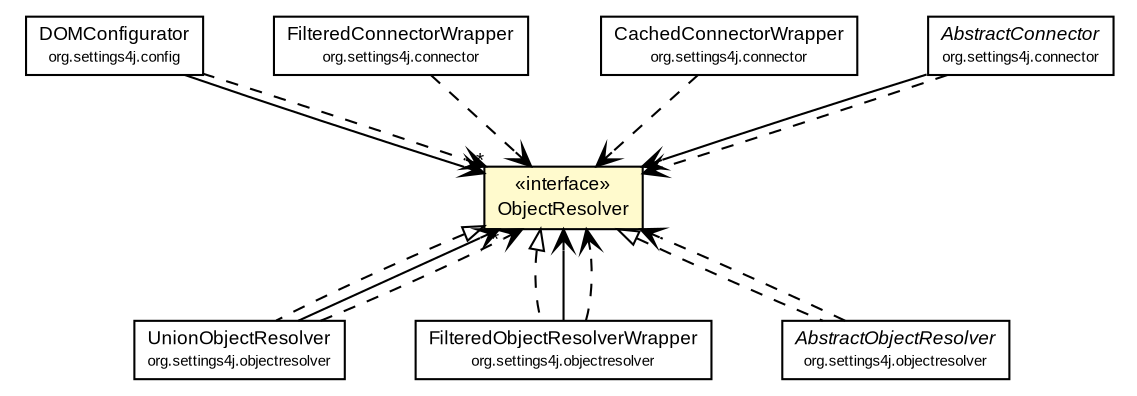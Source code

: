 #!/usr/local/bin/dot
#
# Class diagram 
# Generated by UMLGraph version R5_6-24-gf6e263 (http://www.umlgraph.org/)
#

digraph G {
	edge [fontname="arial",fontsize=10,labelfontname="arial",labelfontsize=10];
	node [fontname="arial",fontsize=10,shape=plaintext];
	nodesep=0.25;
	ranksep=0.5;
	// org.settings4j.config.DOMConfigurator
	c3303 [label=<<table title="org.settings4j.config.DOMConfigurator" border="0" cellborder="1" cellspacing="0" cellpadding="2" port="p" href="./config/DOMConfigurator.html">
		<tr><td><table border="0" cellspacing="0" cellpadding="1">
<tr><td align="center" balign="center"> DOMConfigurator </td></tr>
<tr><td align="center" balign="center"><font point-size="7.0"> org.settings4j.config </font></td></tr>
		</table></td></tr>
		</table>>, URL="./config/DOMConfigurator.html", fontname="arial", fontcolor="black", fontsize=9.0];
	// org.settings4j.connector.FilteredConnectorWrapper
	c3309 [label=<<table title="org.settings4j.connector.FilteredConnectorWrapper" border="0" cellborder="1" cellspacing="0" cellpadding="2" port="p" href="./connector/FilteredConnectorWrapper.html">
		<tr><td><table border="0" cellspacing="0" cellpadding="1">
<tr><td align="center" balign="center"> FilteredConnectorWrapper </td></tr>
<tr><td align="center" balign="center"><font point-size="7.0"> org.settings4j.connector </font></td></tr>
		</table></td></tr>
		</table>>, URL="./connector/FilteredConnectorWrapper.html", fontname="arial", fontcolor="black", fontsize=9.0];
	// org.settings4j.connector.CachedConnectorWrapper
	c3312 [label=<<table title="org.settings4j.connector.CachedConnectorWrapper" border="0" cellborder="1" cellspacing="0" cellpadding="2" port="p" href="./connector/CachedConnectorWrapper.html">
		<tr><td><table border="0" cellspacing="0" cellpadding="1">
<tr><td align="center" balign="center"> CachedConnectorWrapper </td></tr>
<tr><td align="center" balign="center"><font point-size="7.0"> org.settings4j.connector </font></td></tr>
		</table></td></tr>
		</table>>, URL="./connector/CachedConnectorWrapper.html", fontname="arial", fontcolor="black", fontsize=9.0];
	// org.settings4j.connector.AbstractConnector
	c3314 [label=<<table title="org.settings4j.connector.AbstractConnector" border="0" cellborder="1" cellspacing="0" cellpadding="2" port="p" href="./connector/AbstractConnector.html">
		<tr><td><table border="0" cellspacing="0" cellpadding="1">
<tr><td align="center" balign="center"><font face="arial italic"> AbstractConnector </font></td></tr>
<tr><td align="center" balign="center"><font point-size="7.0"> org.settings4j.connector </font></td></tr>
		</table></td></tr>
		</table>>, URL="./connector/AbstractConnector.html", fontname="arial", fontcolor="black", fontsize=9.0];
	// org.settings4j.ObjectResolver
	c3319 [label=<<table title="org.settings4j.ObjectResolver" border="0" cellborder="1" cellspacing="0" cellpadding="2" port="p" bgcolor="lemonChiffon" href="./ObjectResolver.html">
		<tr><td><table border="0" cellspacing="0" cellpadding="1">
<tr><td align="center" balign="center"> &#171;interface&#187; </td></tr>
<tr><td align="center" balign="center"> ObjectResolver </td></tr>
		</table></td></tr>
		</table>>, URL="./ObjectResolver.html", fontname="arial", fontcolor="black", fontsize=9.0];
	// org.settings4j.objectresolver.UnionObjectResolver
	c3338 [label=<<table title="org.settings4j.objectresolver.UnionObjectResolver" border="0" cellborder="1" cellspacing="0" cellpadding="2" port="p" href="./objectresolver/UnionObjectResolver.html">
		<tr><td><table border="0" cellspacing="0" cellpadding="1">
<tr><td align="center" balign="center"> UnionObjectResolver </td></tr>
<tr><td align="center" balign="center"><font point-size="7.0"> org.settings4j.objectresolver </font></td></tr>
		</table></td></tr>
		</table>>, URL="./objectresolver/UnionObjectResolver.html", fontname="arial", fontcolor="black", fontsize=9.0];
	// org.settings4j.objectresolver.FilteredObjectResolverWrapper
	c3341 [label=<<table title="org.settings4j.objectresolver.FilteredObjectResolverWrapper" border="0" cellborder="1" cellspacing="0" cellpadding="2" port="p" href="./objectresolver/FilteredObjectResolverWrapper.html">
		<tr><td><table border="0" cellspacing="0" cellpadding="1">
<tr><td align="center" balign="center"> FilteredObjectResolverWrapper </td></tr>
<tr><td align="center" balign="center"><font point-size="7.0"> org.settings4j.objectresolver </font></td></tr>
		</table></td></tr>
		</table>>, URL="./objectresolver/FilteredObjectResolverWrapper.html", fontname="arial", fontcolor="black", fontsize=9.0];
	// org.settings4j.objectresolver.AbstractObjectResolver
	c3342 [label=<<table title="org.settings4j.objectresolver.AbstractObjectResolver" border="0" cellborder="1" cellspacing="0" cellpadding="2" port="p" href="./objectresolver/AbstractObjectResolver.html">
		<tr><td><table border="0" cellspacing="0" cellpadding="1">
<tr><td align="center" balign="center"><font face="arial italic"> AbstractObjectResolver </font></td></tr>
<tr><td align="center" balign="center"><font point-size="7.0"> org.settings4j.objectresolver </font></td></tr>
		</table></td></tr>
		</table>>, URL="./objectresolver/AbstractObjectResolver.html", fontname="arial", fontcolor="black", fontsize=9.0];
	//org.settings4j.objectresolver.UnionObjectResolver implements org.settings4j.ObjectResolver
	c3319:p -> c3338:p [dir=back,arrowtail=empty,style=dashed];
	//org.settings4j.objectresolver.FilteredObjectResolverWrapper implements org.settings4j.ObjectResolver
	c3319:p -> c3341:p [dir=back,arrowtail=empty,style=dashed];
	//org.settings4j.objectresolver.AbstractObjectResolver implements org.settings4j.ObjectResolver
	c3319:p -> c3342:p [dir=back,arrowtail=empty,style=dashed];
	// org.settings4j.config.DOMConfigurator NAVASSOC org.settings4j.ObjectResolver
	c3303:p -> c3319:p [taillabel="", label="", headlabel="*", fontname="arial", fontcolor="black", fontsize=10.0, color="black", arrowhead=open];
	// org.settings4j.connector.AbstractConnector NAVASSOC org.settings4j.ObjectResolver
	c3314:p -> c3319:p [taillabel="", label="", headlabel="", fontname="arial", fontcolor="black", fontsize=10.0, color="black", arrowhead=open];
	// org.settings4j.objectresolver.UnionObjectResolver NAVASSOC org.settings4j.ObjectResolver
	c3338:p -> c3319:p [taillabel="", label="", headlabel="*", fontname="arial", fontcolor="black", fontsize=10.0, color="black", arrowhead=open];
	// org.settings4j.objectresolver.FilteredObjectResolverWrapper NAVASSOC org.settings4j.ObjectResolver
	c3341:p -> c3319:p [taillabel="", label="", headlabel="", fontname="arial", fontcolor="black", fontsize=10.0, color="black", arrowhead=open];
	// org.settings4j.config.DOMConfigurator DEPEND org.settings4j.ObjectResolver
	c3303:p -> c3319:p [taillabel="", label="", headlabel="", fontname="arial", fontcolor="black", fontsize=10.0, color="black", arrowhead=open, style=dashed];
	// org.settings4j.connector.FilteredConnectorWrapper DEPEND org.settings4j.ObjectResolver
	c3309:p -> c3319:p [taillabel="", label="", headlabel="", fontname="arial", fontcolor="black", fontsize=10.0, color="black", arrowhead=open, style=dashed];
	// org.settings4j.connector.CachedConnectorWrapper DEPEND org.settings4j.ObjectResolver
	c3312:p -> c3319:p [taillabel="", label="", headlabel="", fontname="arial", fontcolor="black", fontsize=10.0, color="black", arrowhead=open, style=dashed];
	// org.settings4j.connector.AbstractConnector DEPEND org.settings4j.ObjectResolver
	c3314:p -> c3319:p [taillabel="", label="", headlabel="", fontname="arial", fontcolor="black", fontsize=10.0, color="black", arrowhead=open, style=dashed];
	// org.settings4j.objectresolver.UnionObjectResolver DEPEND org.settings4j.ObjectResolver
	c3338:p -> c3319:p [taillabel="", label="", headlabel="", fontname="arial", fontcolor="black", fontsize=10.0, color="black", arrowhead=open, style=dashed];
	// org.settings4j.objectresolver.FilteredObjectResolverWrapper DEPEND org.settings4j.ObjectResolver
	c3341:p -> c3319:p [taillabel="", label="", headlabel="", fontname="arial", fontcolor="black", fontsize=10.0, color="black", arrowhead=open, style=dashed];
	// org.settings4j.objectresolver.AbstractObjectResolver DEPEND org.settings4j.ObjectResolver
	c3342:p -> c3319:p [taillabel="", label="", headlabel="", fontname="arial", fontcolor="black", fontsize=10.0, color="black", arrowhead=open, style=dashed];
}

